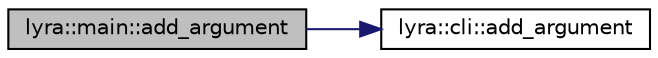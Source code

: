 digraph "lyra::main::add_argument"
{
 // INTERACTIVE_SVG=YES
 // LATEX_PDF_SIZE
  edge [fontname="Helvetica",fontsize="10",labelfontname="Helvetica",labelfontsize="10"];
  node [fontname="Helvetica",fontsize="10",shape=record];
  rankdir="LR";
  Node1 [label="lyra::main::add_argument",height=0.2,width=0.4,color="black", fillcolor="grey75", style="filled", fontcolor="black",tooltip=" "];
  Node1 -> Node2 [color="midnightblue",fontsize="10",style="solid",fontname="Helvetica"];
  Node2 [label="lyra::cli::add_argument",height=0.2,width=0.4,color="black", fillcolor="white", style="filled",URL="$classlyra_1_1cli.html#af08fe360cb60eb92c01e2df91bb3af7c",tooltip=" "];
}
